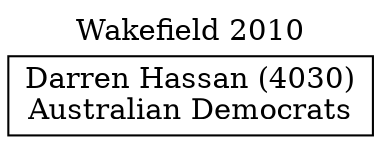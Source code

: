 // House preference flow
digraph "Darren Hassan (4030)_Wakefield_2010" {
	graph [label="Wakefield 2010" labelloc=t mclimit=10]
	node [shape=box]
	"Darren Hassan (4030)" [label="Darren Hassan (4030)
Australian Democrats"]
}
